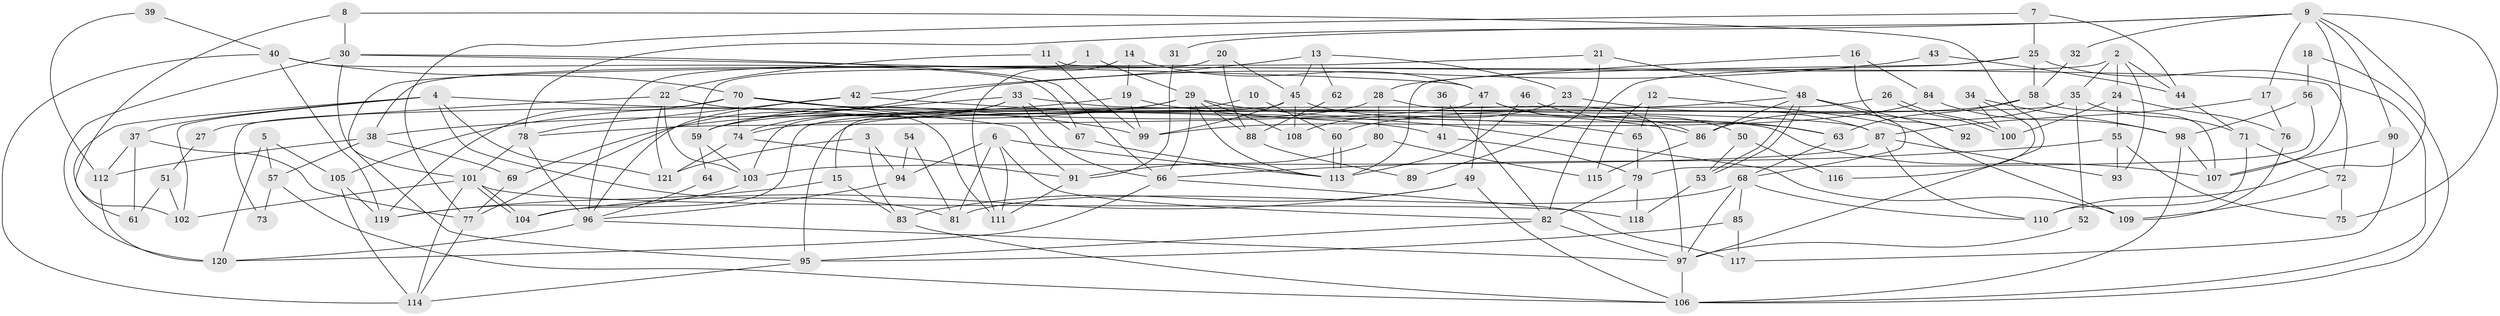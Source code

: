 // coarse degree distribution, {2: 0.09210526315789473, 7: 0.11842105263157894, 3: 0.25, 6: 0.15789473684210525, 8: 0.06578947368421052, 5: 0.11842105263157894, 4: 0.13157894736842105, 11: 0.02631578947368421, 9: 0.013157894736842105, 10: 0.02631578947368421}
// Generated by graph-tools (version 1.1) at 2025/41/03/06/25 10:41:58]
// undirected, 121 vertices, 242 edges
graph export_dot {
graph [start="1"]
  node [color=gray90,style=filled];
  1;
  2;
  3;
  4;
  5;
  6;
  7;
  8;
  9;
  10;
  11;
  12;
  13;
  14;
  15;
  16;
  17;
  18;
  19;
  20;
  21;
  22;
  23;
  24;
  25;
  26;
  27;
  28;
  29;
  30;
  31;
  32;
  33;
  34;
  35;
  36;
  37;
  38;
  39;
  40;
  41;
  42;
  43;
  44;
  45;
  46;
  47;
  48;
  49;
  50;
  51;
  52;
  53;
  54;
  55;
  56;
  57;
  58;
  59;
  60;
  61;
  62;
  63;
  64;
  65;
  66;
  67;
  68;
  69;
  70;
  71;
  72;
  73;
  74;
  75;
  76;
  77;
  78;
  79;
  80;
  81;
  82;
  83;
  84;
  85;
  86;
  87;
  88;
  89;
  90;
  91;
  92;
  93;
  94;
  95;
  96;
  97;
  98;
  99;
  100;
  101;
  102;
  103;
  104;
  105;
  106;
  107;
  108;
  109;
  110;
  111;
  112;
  113;
  114;
  115;
  116;
  117;
  118;
  119;
  120;
  121;
  1 -- 29;
  1 -- 59;
  2 -- 35;
  2 -- 24;
  2 -- 38;
  2 -- 44;
  2 -- 93;
  3 -- 121;
  3 -- 94;
  3 -- 83;
  4 -- 102;
  4 -- 121;
  4 -- 37;
  4 -- 41;
  4 -- 61;
  4 -- 81;
  5 -- 120;
  5 -- 105;
  5 -- 57;
  6 -- 113;
  6 -- 81;
  6 -- 82;
  6 -- 94;
  6 -- 111;
  7 -- 25;
  7 -- 77;
  7 -- 44;
  8 -- 97;
  8 -- 30;
  8 -- 102;
  9 -- 90;
  9 -- 78;
  9 -- 17;
  9 -- 31;
  9 -- 32;
  9 -- 75;
  9 -- 107;
  9 -- 110;
  10 -- 15;
  10 -- 60;
  11 -- 99;
  11 -- 22;
  11 -- 72;
  12 -- 115;
  12 -- 109;
  12 -- 65;
  13 -- 45;
  13 -- 42;
  13 -- 23;
  13 -- 62;
  14 -- 111;
  14 -- 19;
  14 -- 47;
  15 -- 83;
  15 -- 119;
  16 -- 84;
  16 -- 28;
  16 -- 92;
  17 -- 87;
  17 -- 76;
  18 -- 56;
  18 -- 106;
  19 -- 38;
  19 -- 99;
  19 -- 65;
  20 -- 96;
  20 -- 45;
  20 -- 88;
  21 -- 48;
  21 -- 95;
  21 -- 89;
  22 -- 111;
  22 -- 103;
  22 -- 27;
  22 -- 121;
  23 -- 87;
  23 -- 108;
  24 -- 76;
  24 -- 55;
  24 -- 100;
  25 -- 113;
  25 -- 82;
  25 -- 58;
  25 -- 106;
  26 -- 104;
  26 -- 100;
  26 -- 100;
  27 -- 51;
  28 -- 97;
  28 -- 59;
  28 -- 80;
  29 -- 66;
  29 -- 108;
  29 -- 59;
  29 -- 86;
  29 -- 88;
  29 -- 105;
  29 -- 113;
  30 -- 120;
  30 -- 47;
  30 -- 66;
  30 -- 101;
  31 -- 91;
  32 -- 58;
  33 -- 87;
  33 -- 66;
  33 -- 59;
  33 -- 67;
  33 -- 69;
  33 -- 74;
  34 -- 100;
  34 -- 98;
  34 -- 116;
  35 -- 86;
  35 -- 71;
  35 -- 52;
  35 -- 95;
  36 -- 41;
  36 -- 82;
  37 -- 77;
  37 -- 61;
  37 -- 112;
  38 -- 57;
  38 -- 69;
  38 -- 112;
  39 -- 112;
  39 -- 40;
  40 -- 70;
  40 -- 67;
  40 -- 114;
  40 -- 119;
  41 -- 79;
  42 -- 96;
  42 -- 78;
  42 -- 109;
  43 -- 44;
  43 -- 77;
  44 -- 71;
  45 -- 63;
  45 -- 103;
  45 -- 99;
  45 -- 108;
  46 -- 113;
  46 -- 63;
  47 -- 86;
  47 -- 49;
  47 -- 50;
  47 -- 78;
  48 -- 68;
  48 -- 53;
  48 -- 53;
  48 -- 74;
  48 -- 86;
  48 -- 92;
  49 -- 83;
  49 -- 104;
  49 -- 106;
  50 -- 53;
  50 -- 116;
  51 -- 102;
  51 -- 61;
  52 -- 97;
  53 -- 118;
  54 -- 94;
  54 -- 81;
  55 -- 66;
  55 -- 75;
  55 -- 93;
  56 -- 98;
  56 -- 79;
  57 -- 106;
  57 -- 73;
  58 -- 107;
  58 -- 60;
  58 -- 63;
  59 -- 64;
  59 -- 103;
  60 -- 113;
  60 -- 113;
  62 -- 88;
  63 -- 68;
  64 -- 96;
  65 -- 79;
  66 -- 120;
  66 -- 117;
  67 -- 113;
  68 -- 97;
  68 -- 110;
  68 -- 81;
  68 -- 85;
  69 -- 77;
  70 -- 119;
  70 -- 74;
  70 -- 73;
  70 -- 91;
  70 -- 99;
  70 -- 107;
  71 -- 110;
  71 -- 72;
  72 -- 75;
  72 -- 109;
  74 -- 91;
  74 -- 121;
  76 -- 109;
  77 -- 114;
  78 -- 101;
  78 -- 96;
  79 -- 82;
  79 -- 118;
  80 -- 91;
  80 -- 115;
  82 -- 95;
  82 -- 97;
  83 -- 106;
  84 -- 99;
  84 -- 98;
  85 -- 95;
  85 -- 117;
  86 -- 115;
  87 -- 103;
  87 -- 93;
  87 -- 110;
  88 -- 89;
  90 -- 117;
  90 -- 107;
  91 -- 111;
  94 -- 96;
  95 -- 114;
  96 -- 97;
  96 -- 120;
  97 -- 106;
  98 -- 106;
  98 -- 107;
  101 -- 104;
  101 -- 104;
  101 -- 102;
  101 -- 114;
  101 -- 118;
  103 -- 119;
  105 -- 114;
  105 -- 119;
  112 -- 120;
}
